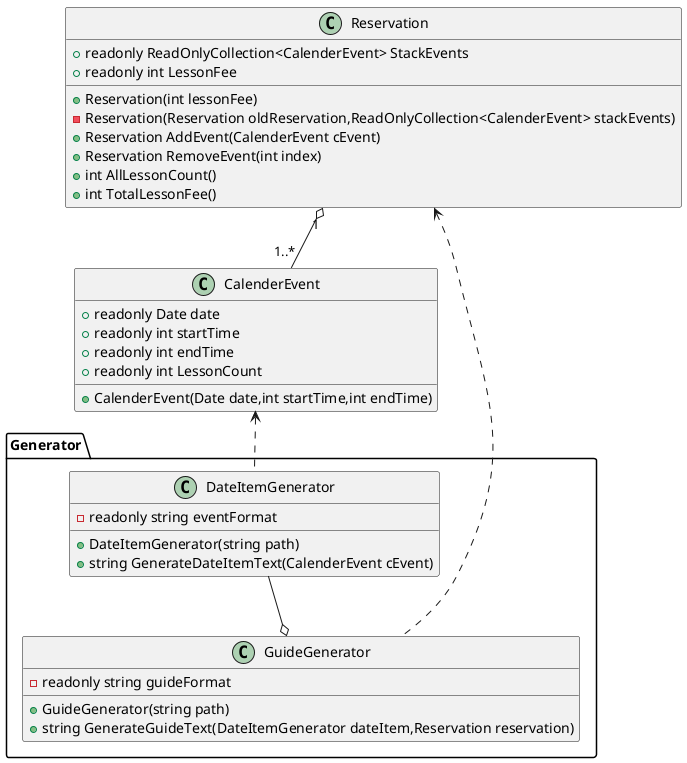 @startuml AutoGeneratorSchoolMessageGenerator

'基底クラスたち

'ロジックイベントクラス
class CalenderEvent{
    +readonly Date date
    +readonly int startTime
    +readonly int endTime
    +readonly int LessonCount

    +CalenderEvent(Date date,int startTime,int endTime)
}

'ロジック予約クラス
class Reservation{
    +readonly ReadOnlyCollection<CalenderEvent> StackEvents
    +readonly int LessonFee

    +Reservation(int lessonFee)
    -Reservation(Reservation oldReservation,ReadOnlyCollection<CalenderEvent> stackEvents)
    +Reservation AddEvent(CalenderEvent cEvent)
    +Reservation RemoveEvent(int index)
    +int AllLessonCount()
    +int TotalLessonFee()
}



'文章を生成するためのクラス
package Generator{
    '文章全体を生成するクラス
    class GuideGenerator{
        -readonly string guideFormat

        +GuideGenerator(string path)
        +string GenerateGuideText(DateItemGenerator dateItem,Reservation reservation)
    }

    'コマごとの項目を生成するクラス
    class DateItemGenerator{
        -readonly string eventFormat

        +DateItemGenerator(string path)
        +string GenerateDateItemText(CalenderEvent cEvent)
    }
}



Reservation "1" o-- "1..*" CalenderEvent

CalenderEvent <.. DateItemGenerator

Reservation <.. GuideGenerator

DateItemGenerator --o GuideGenerator

@enduml